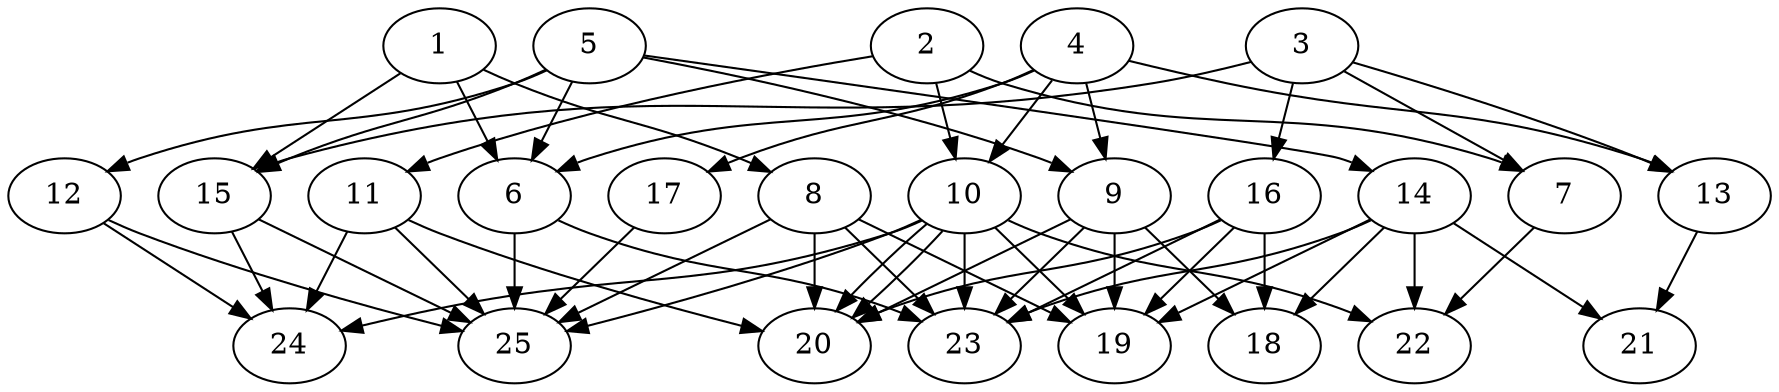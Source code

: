 // DAG (tier=2-normal, mode=data, n=25, ccr=0.405, fat=0.670, density=0.581, regular=0.487, jump=0.106, mindata=2097152, maxdata=16777216)
// DAG automatically generated by daggen at Sun Aug 24 16:33:34 2025
// /home/ermia/Project/Environments/daggen/bin/daggen --dot --ccr 0.405 --fat 0.670 --regular 0.487 --density 0.581 --jump 0.106 --mindata 2097152 --maxdata 16777216 -n 25 
digraph G {
  1 [size="1075998260599174725632", alpha="0.12", expect_size="537999130299587362816"]
  1 -> 6 [size ="840035616161792"]
  1 -> 8 [size ="840035616161792"]
  1 -> 15 [size ="840035616161792"]
  2 [size="33830335993492744", alpha="0.02", expect_size="16915167996746372"]
  2 -> 7 [size ="754364775923712"]
  2 -> 10 [size ="754364775923712"]
  2 -> 11 [size ="754364775923712"]
  3 [size="106179900643864208", alpha="0.17", expect_size="53089950321932104"]
  3 -> 7 [size ="55018539450368"]
  3 -> 13 [size ="55018539450368"]
  3 -> 15 [size ="55018539450368"]
  3 -> 16 [size ="55018539450368"]
  4 [size="234342998143637888", alpha="0.08", expect_size="117171499071818944"]
  4 -> 6 [size ="201081778864128"]
  4 -> 9 [size ="201081778864128"]
  4 -> 10 [size ="201081778864128"]
  4 -> 13 [size ="201081778864128"]
  4 -> 17 [size ="201081778864128"]
  5 [size="9603299064558924", alpha="0.08", expect_size="4801649532279462"]
  5 -> 6 [size ="151376659218432"]
  5 -> 9 [size ="151376659218432"]
  5 -> 12 [size ="151376659218432"]
  5 -> 14 [size ="151376659218432"]
  5 -> 15 [size ="151376659218432"]
  6 [size="18089912975241724", alpha="0.03", expect_size="9044956487620862"]
  6 -> 23 [size ="405890649817088"]
  6 -> 25 [size ="405890649817088"]
  7 [size="118160964456039056", alpha="0.16", expect_size="59080482228019528"]
  7 -> 22 [size ="2015363072000000"]
  8 [size="218874879260476928", alpha="0.14", expect_size="109437439630238464"]
  8 -> 19 [size ="141908143767552"]
  8 -> 20 [size ="141908143767552"]
  8 -> 23 [size ="141908143767552"]
  8 -> 25 [size ="141908143767552"]
  9 [size="4147975307977530", alpha="0.13", expect_size="2073987653988765"]
  9 -> 18 [size ="131679704317952"]
  9 -> 19 [size ="131679704317952"]
  9 -> 20 [size ="131679704317952"]
  9 -> 23 [size ="131679704317952"]
  10 [size="119773723854547664", alpha="0.02", expect_size="59886861927273832"]
  10 -> 19 [size ="83765284044800"]
  10 -> 20 [size ="83765284044800"]
  10 -> 20 [size ="83765284044800"]
  10 -> 22 [size ="83765284044800"]
  10 -> 23 [size ="83765284044800"]
  10 -> 24 [size ="83765284044800"]
  10 -> 25 [size ="83765284044800"]
  11 [size="100827140091708512", alpha="0.06", expect_size="50413570045854256"]
  11 -> 20 [size ="112616189984768"]
  11 -> 24 [size ="112616189984768"]
  11 -> 25 [size ="112616189984768"]
  12 [size="2075572538718236160", alpha="0.14", expect_size="1037786269359118080"]
  12 -> 24 [size ="822333572907008"]
  12 -> 25 [size ="822333572907008"]
  13 [size="2784007532881408688128", alpha="0.03", expect_size="1392003766440704344064"]
  13 -> 21 [size ="1583204167319552"]
  14 [size="718597500065748736", alpha="0.04", expect_size="359298750032874368"]
  14 -> 18 [size ="289833821929472"]
  14 -> 19 [size ="289833821929472"]
  14 -> 21 [size ="289833821929472"]
  14 -> 22 [size ="289833821929472"]
  14 -> 23 [size ="289833821929472"]
  15 [size="72373872367707200", alpha="0.18", expect_size="36186936183853600"]
  15 -> 24 [size ="1356409862094848"]
  15 -> 25 [size ="1356409862094848"]
  16 [size="505803726846942336", alpha="0.09", expect_size="252901863423471168"]
  16 -> 18 [size ="327260703817728"]
  16 -> 19 [size ="327260703817728"]
  16 -> 20 [size ="327260703817728"]
  16 -> 23 [size ="327260703817728"]
  17 [size="3456913098477460783104", alpha="0.19", expect_size="1728456549238730391552"]
  17 -> 25 [size ="1829008098459648"]
  18 [size="293788913686504538112", alpha="0.08", expect_size="146894456843252269056"]
  19 [size="19981932691456000000", alpha="0.12", expect_size="9990966345728000000"]
  20 [size="3480142125554284363776", alpha="0.14", expect_size="1740071062777142181888"]
  21 [size="1890619664363403", alpha="0.06", expect_size="945309832181701"]
  22 [size="4335498585724319", alpha="0.19", expect_size="2167749292862159"]
  23 [size="85351136170275872", alpha="0.06", expect_size="42675568085137936"]
  24 [size="50217295414070944", alpha="0.18", expect_size="25108647707035472"]
  25 [size="18392710615894784", alpha="0.12", expect_size="9196355307947392"]
}
